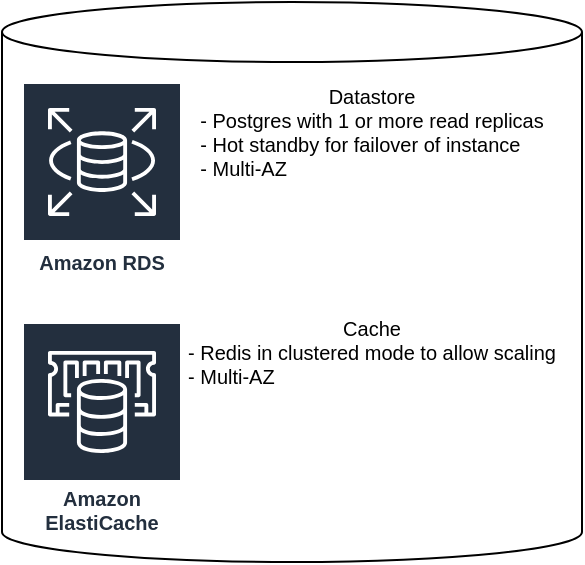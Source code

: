 <mxfile version="24.7.17">
  <diagram name="Page-1" id="X0JvL7DTKHgV-wE9UcLp">
    <mxGraphModel dx="892" dy="503" grid="1" gridSize="10" guides="1" tooltips="1" connect="1" arrows="1" fold="1" page="1" pageScale="1" pageWidth="827" pageHeight="1169" math="0" shadow="0">
      <root>
        <mxCell id="0" />
        <mxCell id="1" parent="0" />
        <mxCell id="qHCFgXvhmrzMCmFW_h6j-21" value="Datastore&lt;br style=&quot;font-size: 10px;&quot;&gt;- Postgres with 1 or more read replicas&lt;div style=&quot;text-align: left;&quot;&gt;- Hot standby for failover of instance&lt;/div&gt;&lt;div style=&quot;text-align: left;&quot;&gt;- Multi-AZ&lt;/div&gt;" style="text;html=1;align=center;verticalAlign=middle;whiteSpace=wrap;rounded=0;fontSize=10;" vertex="1" parent="1">
          <mxGeometry x="120" y="930" width="190" height="30" as="geometry" />
        </mxCell>
        <mxCell id="qHCFgXvhmrzMCmFW_h6j-23" value="Amazon RDS" style="sketch=0;outlineConnect=0;fontColor=#232F3E;gradientColor=none;strokeColor=#ffffff;fillColor=#232F3E;dashed=0;verticalLabelPosition=middle;verticalAlign=bottom;align=center;html=1;whiteSpace=wrap;fontSize=10;fontStyle=1;spacing=3;shape=mxgraph.aws4.productIcon;prIcon=mxgraph.aws4.rds;" vertex="1" parent="1">
          <mxGeometry x="40" y="920" width="80" height="100" as="geometry" />
        </mxCell>
        <mxCell id="qHCFgXvhmrzMCmFW_h6j-24" value="Amazon ElastiCache" style="sketch=0;outlineConnect=0;fontColor=#232F3E;gradientColor=none;strokeColor=#ffffff;fillColor=#232F3E;dashed=0;verticalLabelPosition=middle;verticalAlign=bottom;align=center;html=1;whiteSpace=wrap;fontSize=10;fontStyle=1;spacing=3;shape=mxgraph.aws4.productIcon;prIcon=mxgraph.aws4.elasticache;" vertex="1" parent="1">
          <mxGeometry x="40" y="1040" width="80" height="110" as="geometry" />
        </mxCell>
        <mxCell id="qHCFgXvhmrzMCmFW_h6j-25" value="Cache&lt;br style=&quot;font-size: 10px;&quot;&gt;- Redis in clustered mode to allow scaling&lt;div style=&quot;text-align: left;&quot;&gt;- Multi-AZ&amp;nbsp;&lt;/div&gt;" style="text;html=1;align=center;verticalAlign=middle;whiteSpace=wrap;rounded=0;fontSize=10;" vertex="1" parent="1">
          <mxGeometry x="120" y="1040" width="190" height="30" as="geometry" />
        </mxCell>
        <mxCell id="qHCFgXvhmrzMCmFW_h6j-27" value="" style="shape=cylinder3;whiteSpace=wrap;html=1;boundedLbl=1;backgroundOutline=1;size=15;fillColor=none;" vertex="1" parent="1">
          <mxGeometry x="30" y="880" width="290" height="280" as="geometry" />
        </mxCell>
      </root>
    </mxGraphModel>
  </diagram>
</mxfile>
